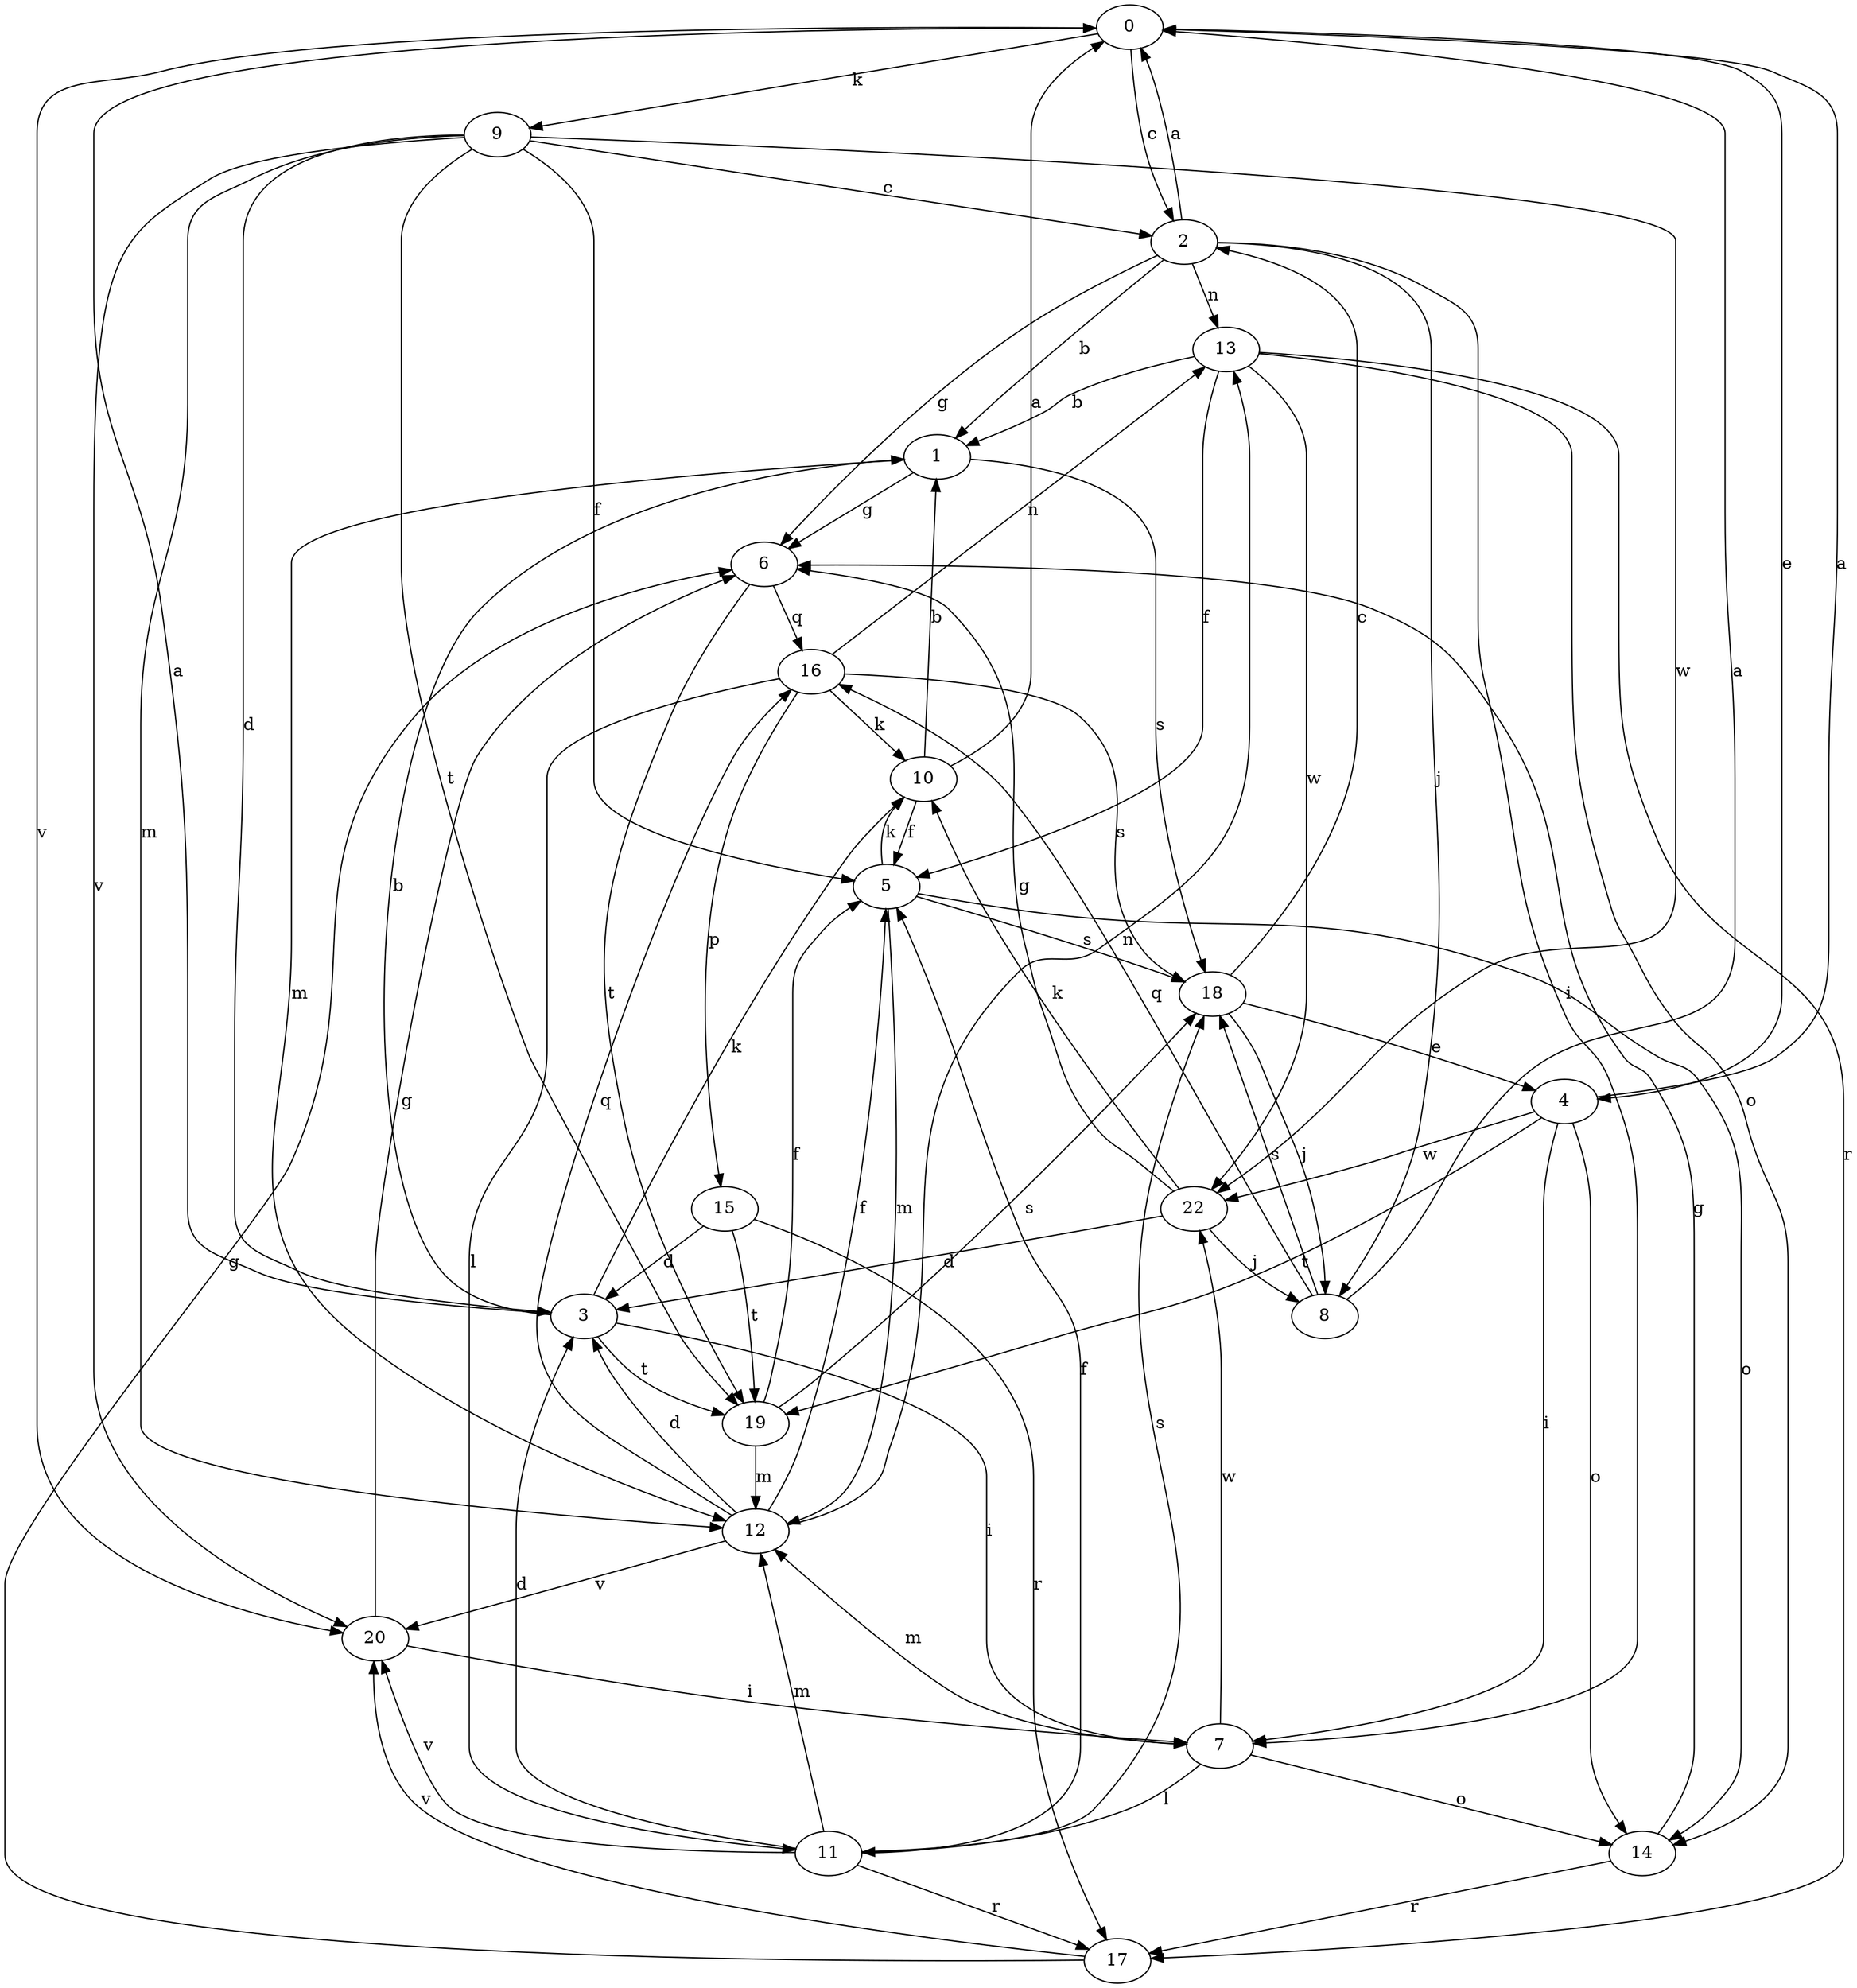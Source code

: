 strict digraph  {
0;
1;
2;
3;
4;
5;
6;
7;
8;
9;
10;
11;
12;
13;
14;
15;
16;
17;
18;
19;
20;
22;
0 -> 2  [label=c];
0 -> 4  [label=e];
0 -> 9  [label=k];
0 -> 20  [label=v];
1 -> 6  [label=g];
1 -> 12  [label=m];
1 -> 18  [label=s];
2 -> 0  [label=a];
2 -> 1  [label=b];
2 -> 6  [label=g];
2 -> 7  [label=i];
2 -> 8  [label=j];
2 -> 13  [label=n];
3 -> 0  [label=a];
3 -> 1  [label=b];
3 -> 7  [label=i];
3 -> 10  [label=k];
3 -> 19  [label=t];
4 -> 0  [label=a];
4 -> 7  [label=i];
4 -> 14  [label=o];
4 -> 19  [label=t];
4 -> 22  [label=w];
5 -> 10  [label=k];
5 -> 12  [label=m];
5 -> 14  [label=o];
5 -> 18  [label=s];
6 -> 16  [label=q];
6 -> 19  [label=t];
7 -> 11  [label=l];
7 -> 12  [label=m];
7 -> 14  [label=o];
7 -> 22  [label=w];
8 -> 0  [label=a];
8 -> 16  [label=q];
8 -> 18  [label=s];
9 -> 2  [label=c];
9 -> 3  [label=d];
9 -> 5  [label=f];
9 -> 12  [label=m];
9 -> 19  [label=t];
9 -> 20  [label=v];
9 -> 22  [label=w];
10 -> 0  [label=a];
10 -> 1  [label=b];
10 -> 5  [label=f];
11 -> 3  [label=d];
11 -> 5  [label=f];
11 -> 12  [label=m];
11 -> 17  [label=r];
11 -> 18  [label=s];
11 -> 20  [label=v];
12 -> 3  [label=d];
12 -> 5  [label=f];
12 -> 13  [label=n];
12 -> 16  [label=q];
12 -> 20  [label=v];
13 -> 1  [label=b];
13 -> 5  [label=f];
13 -> 14  [label=o];
13 -> 17  [label=r];
13 -> 22  [label=w];
14 -> 6  [label=g];
14 -> 17  [label=r];
15 -> 3  [label=d];
15 -> 17  [label=r];
15 -> 19  [label=t];
16 -> 10  [label=k];
16 -> 11  [label=l];
16 -> 13  [label=n];
16 -> 15  [label=p];
16 -> 18  [label=s];
17 -> 6  [label=g];
17 -> 20  [label=v];
18 -> 2  [label=c];
18 -> 4  [label=e];
18 -> 8  [label=j];
19 -> 5  [label=f];
19 -> 12  [label=m];
19 -> 18  [label=s];
20 -> 6  [label=g];
20 -> 7  [label=i];
22 -> 3  [label=d];
22 -> 6  [label=g];
22 -> 8  [label=j];
22 -> 10  [label=k];
}
